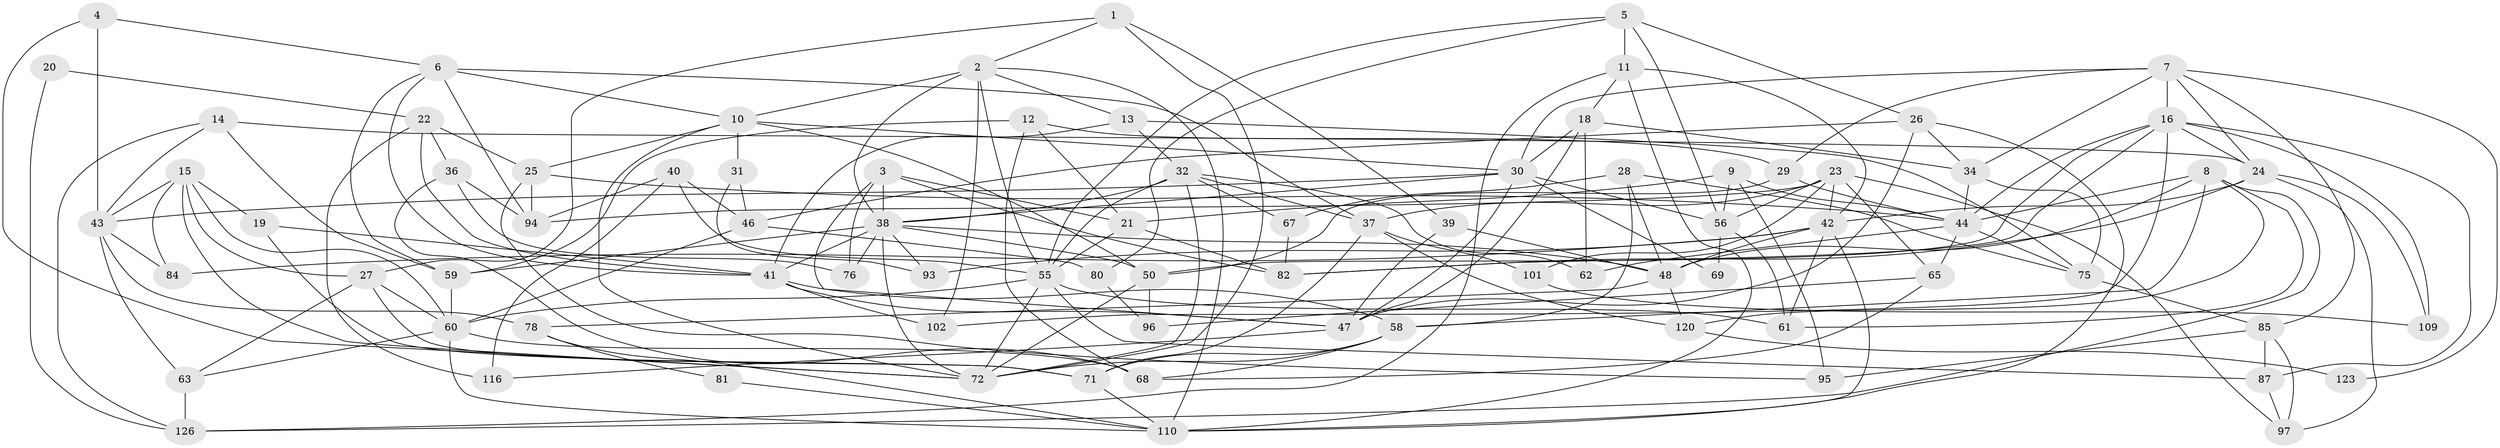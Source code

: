 // original degree distribution, {2: 0.12598425196850394, 7: 0.023622047244094488, 4: 0.2440944881889764, 3: 0.28346456692913385, 6: 0.03937007874015748, 5: 0.25196850393700787, 8: 0.023622047244094488, 9: 0.007874015748031496}
// Generated by graph-tools (version 1.1) at 2025/42/03/06/25 10:42:01]
// undirected, 81 vertices, 203 edges
graph export_dot {
graph [start="1"]
  node [color=gray90,style=filled];
  1 [super="+91"];
  2 [super="+100"];
  3 [super="+64"];
  4 [super="+35"];
  5 [super="+86"];
  6 [super="+90"];
  7 [super="+88"];
  8 [super="+104"];
  9 [super="+52"];
  10;
  11 [super="+107"];
  12 [super="+121"];
  13 [super="+112"];
  14;
  15 [super="+122"];
  16 [super="+17"];
  18;
  19;
  20;
  21 [super="+51"];
  22 [super="+74"];
  23 [super="+45"];
  24 [super="+119"];
  25 [super="+103"];
  26 [super="+57"];
  27;
  28 [super="+33"];
  29;
  30 [super="+73"];
  31;
  32 [super="+49"];
  34;
  36 [super="+127"];
  37 [super="+114"];
  38 [super="+77"];
  39;
  40;
  41 [super="+54"];
  42 [super="+70"];
  43 [super="+125"];
  44 [super="+53"];
  46 [super="+98"];
  47 [super="+108"];
  48 [super="+111"];
  50 [super="+113"];
  55 [super="+106"];
  56 [super="+105"];
  58 [super="+83"];
  59 [super="+66"];
  60 [super="+92"];
  61;
  62;
  63;
  65 [super="+99"];
  67;
  68;
  69;
  71;
  72 [super="+89"];
  75;
  76;
  78 [super="+79"];
  80;
  81;
  82 [super="+118"];
  84;
  85 [super="+117"];
  87 [super="+115"];
  93;
  94;
  95;
  96;
  97;
  101;
  102;
  109;
  110 [super="+124"];
  116;
  120;
  123;
  126;
  1 -- 72;
  1 -- 2;
  1 -- 27;
  1 -- 39;
  2 -- 13;
  2 -- 10;
  2 -- 102;
  2 -- 110;
  2 -- 55;
  2 -- 38;
  3 -- 21;
  3 -- 38;
  3 -- 76;
  3 -- 82;
  3 -- 47;
  4 -- 43;
  4 -- 72;
  4 -- 6;
  5 -- 26;
  5 -- 55;
  5 -- 80;
  5 -- 11;
  5 -- 56;
  6 -- 94;
  6 -- 10;
  6 -- 41;
  6 -- 59;
  6 -- 37;
  7 -- 34;
  7 -- 29;
  7 -- 123;
  7 -- 16;
  7 -- 24;
  7 -- 85;
  7 -- 30;
  8 -- 120;
  8 -- 126;
  8 -- 58;
  8 -- 44;
  8 -- 61;
  8 -- 48;
  9 -- 44;
  9 -- 95;
  9 -- 21;
  9 -- 56;
  10 -- 30;
  10 -- 25;
  10 -- 31;
  10 -- 72;
  10 -- 50;
  11 -- 110;
  11 -- 18;
  11 -- 42;
  11 -- 126;
  12 -- 29;
  12 -- 68;
  12 -- 59;
  12 -- 21;
  13 -- 32 [weight=2];
  13 -- 75;
  13 -- 41;
  14 -- 126;
  14 -- 59;
  14 -- 43;
  14 -- 24;
  15 -- 27;
  15 -- 43;
  15 -- 60;
  15 -- 72;
  15 -- 19;
  15 -- 84;
  16 -- 50;
  16 -- 102;
  16 -- 87;
  16 -- 24;
  16 -- 109;
  16 -- 44;
  16 -- 82;
  18 -- 62;
  18 -- 30;
  18 -- 34;
  18 -- 47;
  19 -- 71;
  19 -- 41;
  20 -- 126;
  20 -- 22;
  21 -- 82 [weight=2];
  21 -- 55;
  22 -- 116;
  22 -- 25;
  22 -- 41;
  22 -- 36;
  23 -- 97;
  23 -- 101;
  23 -- 42;
  23 -- 56;
  23 -- 65;
  23 -- 37;
  23 -- 94;
  24 -- 109;
  24 -- 42;
  24 -- 97;
  24 -- 82;
  25 -- 94;
  25 -- 95;
  25 -- 44;
  26 -- 110;
  26 -- 34;
  26 -- 47;
  26 -- 46 [weight=2];
  27 -- 63;
  27 -- 71;
  27 -- 60;
  28 -- 75;
  28 -- 58;
  28 -- 48;
  28 -- 67;
  29 -- 50;
  29 -- 44;
  30 -- 47;
  30 -- 56;
  30 -- 43;
  30 -- 69;
  30 -- 38;
  31 -- 93;
  31 -- 46;
  32 -- 72;
  32 -- 62;
  32 -- 67;
  32 -- 38;
  32 -- 55;
  32 -- 37;
  34 -- 75;
  34 -- 44;
  36 -- 68;
  36 -- 94;
  36 -- 76;
  37 -- 71;
  37 -- 101;
  37 -- 120;
  38 -- 41;
  38 -- 72;
  38 -- 93;
  38 -- 59;
  38 -- 50;
  38 -- 48;
  38 -- 76;
  39 -- 47;
  39 -- 48;
  40 -- 94;
  40 -- 116;
  40 -- 55;
  40 -- 46;
  41 -- 47;
  41 -- 102;
  41 -- 58;
  42 -- 84;
  42 -- 93;
  42 -- 61;
  42 -- 48;
  42 -- 110;
  43 -- 63;
  43 -- 84;
  43 -- 78;
  44 -- 65;
  44 -- 75;
  44 -- 62;
  46 -- 60;
  46 -- 80;
  47 -- 116;
  48 -- 120;
  48 -- 78;
  50 -- 96;
  50 -- 72;
  55 -- 60;
  55 -- 72;
  55 -- 61;
  55 -- 87;
  56 -- 69;
  56 -- 61;
  58 -- 71;
  58 -- 68;
  58 -- 72;
  59 -- 60;
  60 -- 63;
  60 -- 68;
  60 -- 110;
  63 -- 126;
  65 -- 96;
  65 -- 68;
  67 -- 82;
  71 -- 110;
  75 -- 85;
  78 -- 110;
  78 -- 81;
  80 -- 96;
  81 -- 110;
  85 -- 95;
  85 -- 97;
  85 -- 87 [weight=2];
  87 -- 97;
  101 -- 109;
  120 -- 123;
}
